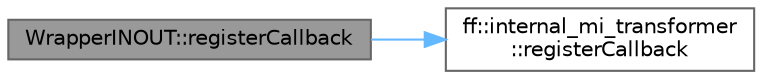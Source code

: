 digraph "WrapperINOUT::registerCallback"
{
 // LATEX_PDF_SIZE
  bgcolor="transparent";
  edge [fontname=Helvetica,fontsize=10,labelfontname=Helvetica,labelfontsize=10];
  node [fontname=Helvetica,fontsize=10,shape=box,height=0.2,width=0.4];
  rankdir="LR";
  Node1 [id="Node000001",label="WrapperINOUT::registerCallback",height=0.2,width=0.4,color="gray40", fillcolor="grey60", style="filled", fontcolor="black",tooltip=" "];
  Node1 -> Node2 [id="edge1_Node000001_Node000002",color="steelblue1",style="solid",tooltip=" "];
  Node2 [id="Node000002",label="ff::internal_mi_transformer\l::registerCallback",height=0.2,width=0.4,color="grey40", fillcolor="white", style="filled",URL="$structff_1_1internal__mi__transformer.html#a8a8e88dde1a30835882f230f09d7a0fe",tooltip=" "];
}
